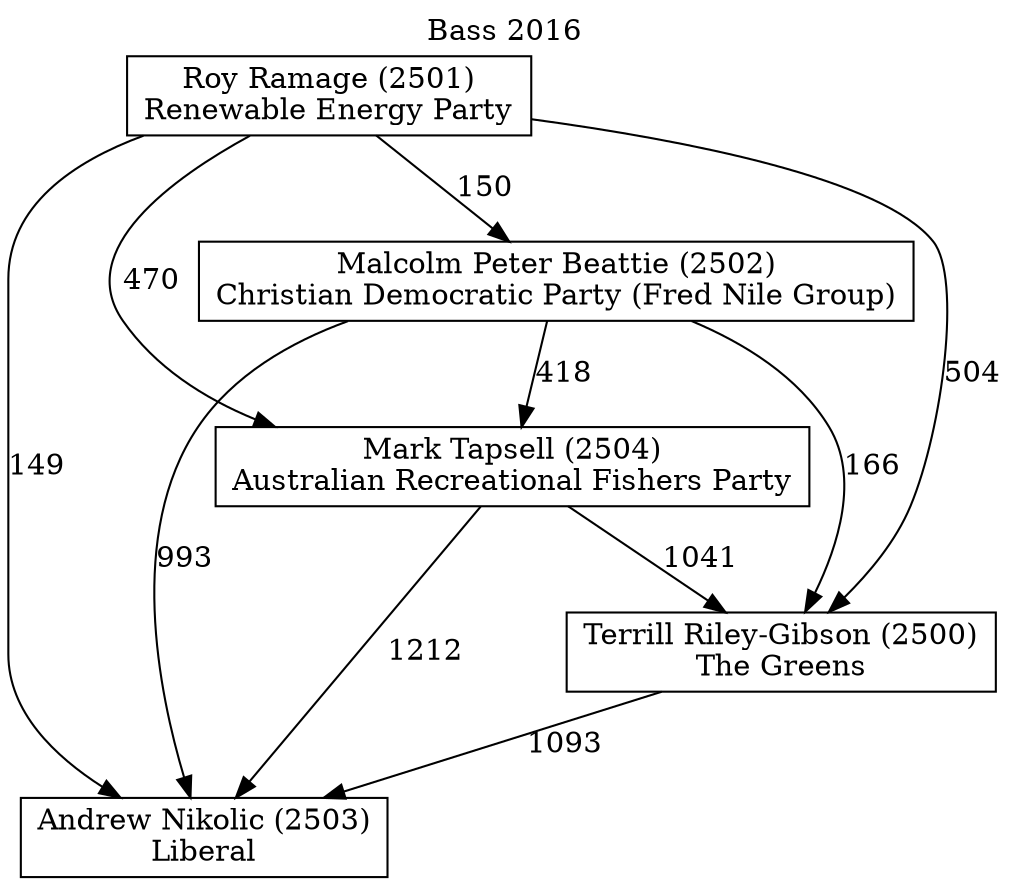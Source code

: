 // House preference flow
digraph "Andrew Nikolic (2503)_Bass_2016" {
	graph [label="Bass 2016" labelloc=t mclimit=10]
	node [shape=box]
	"Malcolm Peter Beattie (2502)" [label="Malcolm Peter Beattie (2502)
Christian Democratic Party (Fred Nile Group)"]
	"Andrew Nikolic (2503)" [label="Andrew Nikolic (2503)
Liberal"]
	"Roy Ramage (2501)" [label="Roy Ramage (2501)
Renewable Energy Party"]
	"Terrill Riley-Gibson (2500)" [label="Terrill Riley-Gibson (2500)
The Greens"]
	"Mark Tapsell (2504)" [label="Mark Tapsell (2504)
Australian Recreational Fishers Party"]
	"Malcolm Peter Beattie (2502)" -> "Andrew Nikolic (2503)" [label=993]
	"Mark Tapsell (2504)" -> "Andrew Nikolic (2503)" [label=1212]
	"Roy Ramage (2501)" -> "Malcolm Peter Beattie (2502)" [label=150]
	"Roy Ramage (2501)" -> "Terrill Riley-Gibson (2500)" [label=504]
	"Malcolm Peter Beattie (2502)" -> "Mark Tapsell (2504)" [label=418]
	"Roy Ramage (2501)" -> "Andrew Nikolic (2503)" [label=149]
	"Malcolm Peter Beattie (2502)" -> "Terrill Riley-Gibson (2500)" [label=166]
	"Roy Ramage (2501)" -> "Mark Tapsell (2504)" [label=470]
	"Terrill Riley-Gibson (2500)" -> "Andrew Nikolic (2503)" [label=1093]
	"Mark Tapsell (2504)" -> "Terrill Riley-Gibson (2500)" [label=1041]
}
